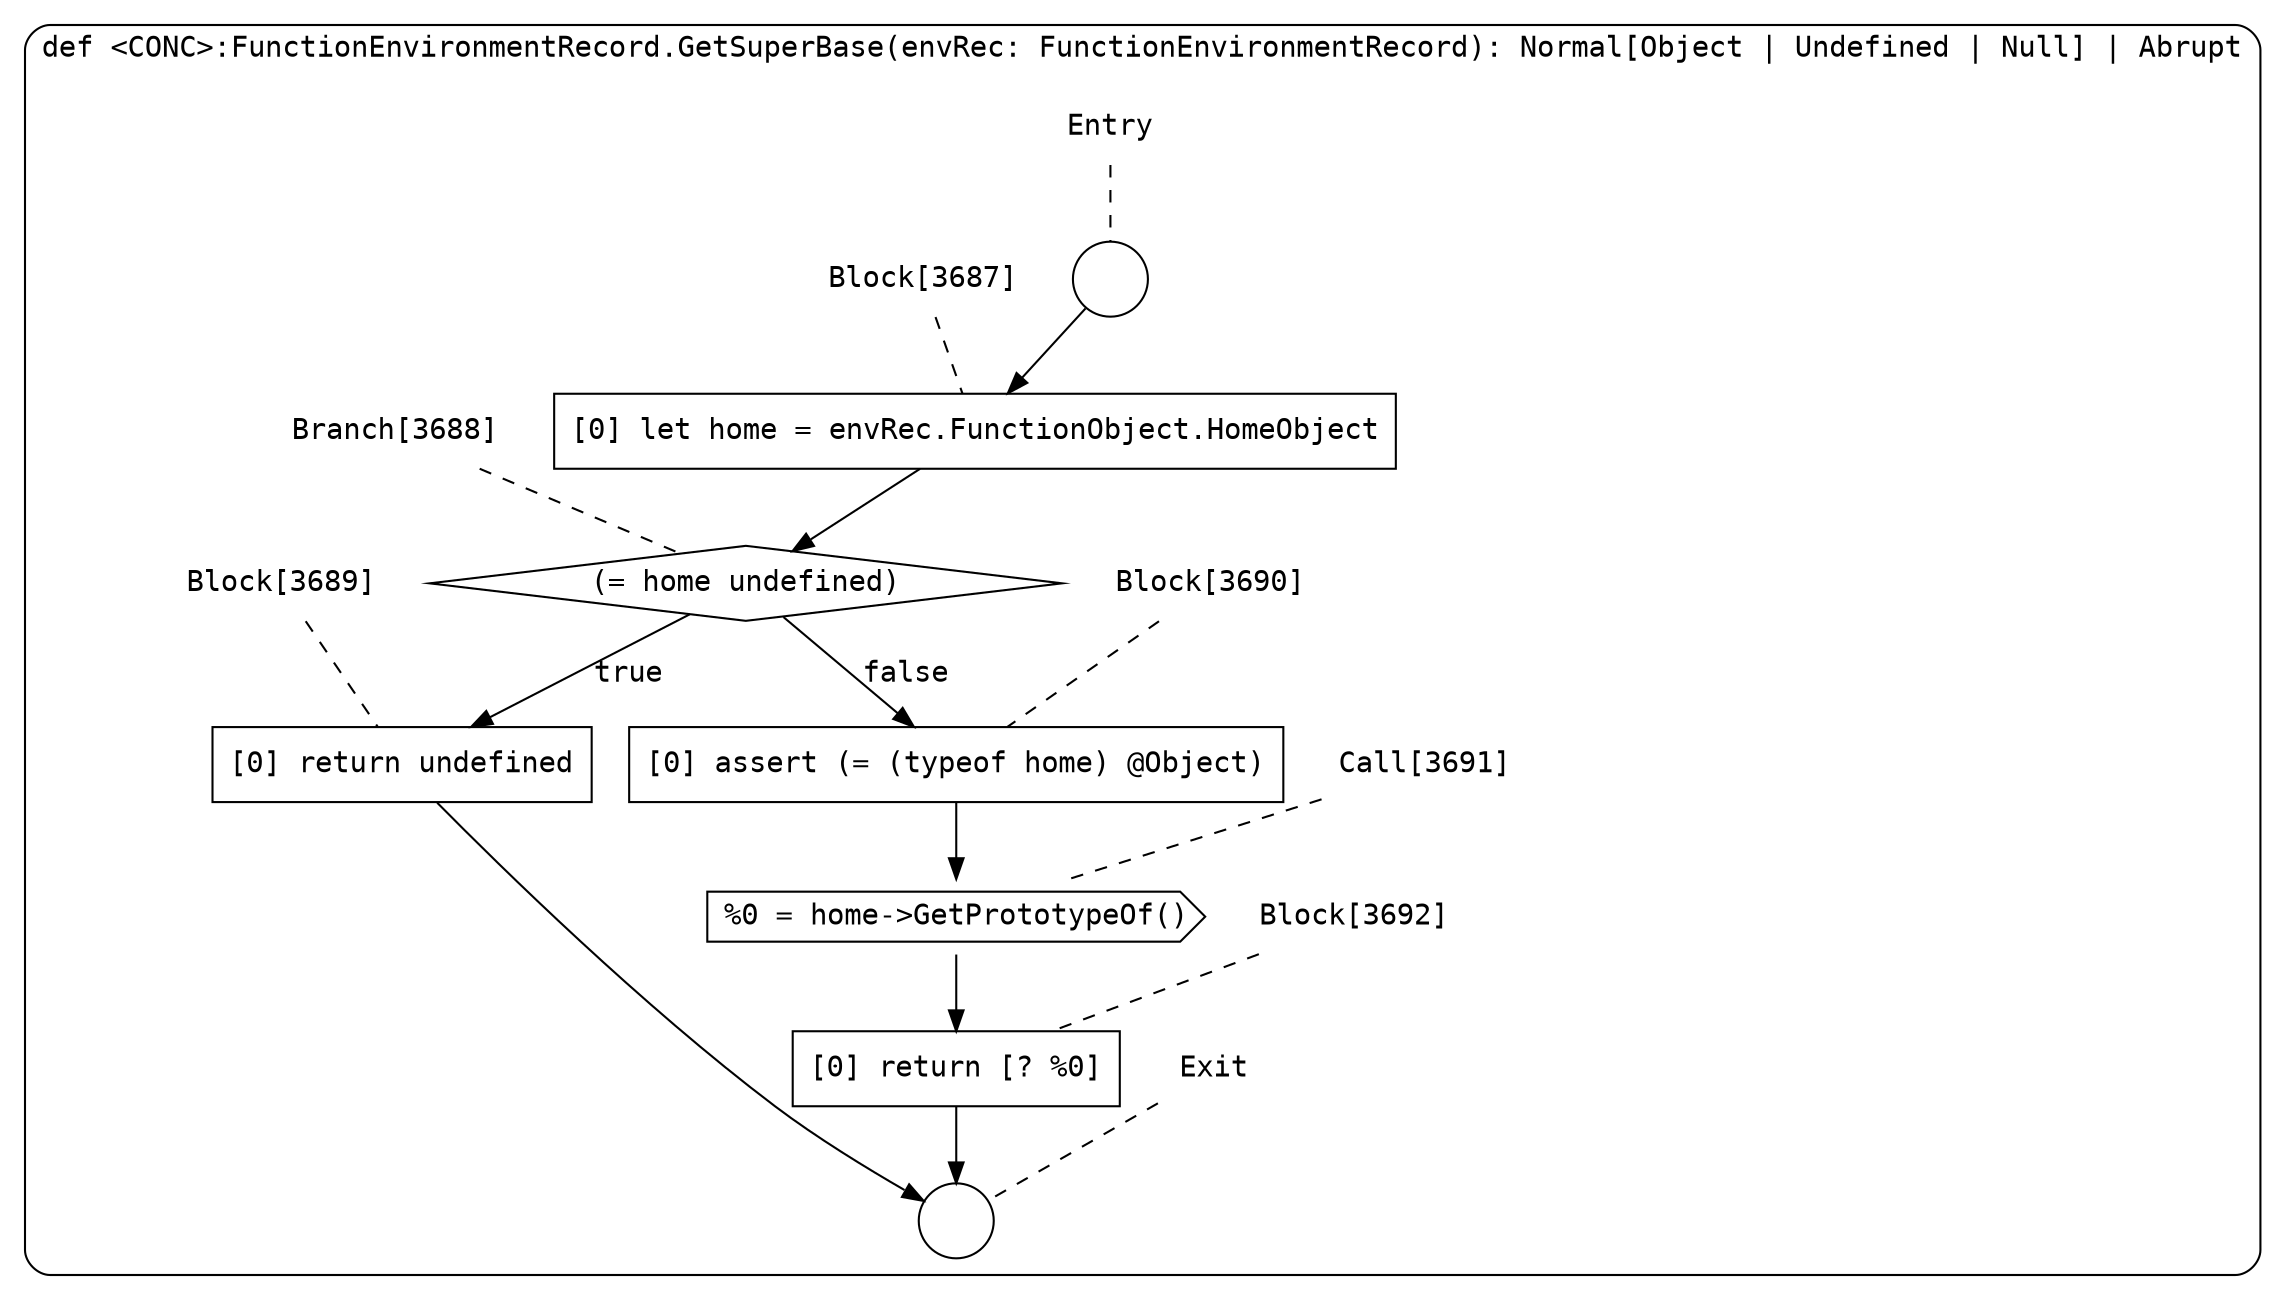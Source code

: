 digraph {
  graph [fontname = "Consolas"]
  node [fontname = "Consolas"]
  edge [fontname = "Consolas"]
  subgraph cluster997 {
    label = "def <CONC>:FunctionEnvironmentRecord.GetSuperBase(envRec: FunctionEnvironmentRecord): Normal[Object | Undefined | Null] | Abrupt"
    style = rounded
    cluster997_entry_name [shape=none, label=<<font color="black">Entry</font>>]
    cluster997_entry_name -> cluster997_entry [arrowhead=none, color="black", style=dashed]
    cluster997_entry [shape=circle label=" " color="black" fillcolor="white" style=filled]
    cluster997_entry -> node3687 [color="black"]
    cluster997_exit_name [shape=none, label=<<font color="black">Exit</font>>]
    cluster997_exit_name -> cluster997_exit [arrowhead=none, color="black", style=dashed]
    cluster997_exit [shape=circle label=" " color="black" fillcolor="white" style=filled]
    node3687_name [shape=none, label=<<font color="black">Block[3687]</font>>]
    node3687_name -> node3687 [arrowhead=none, color="black", style=dashed]
    node3687 [shape=box, label=<<font color="black">[0] let home = envRec.FunctionObject.HomeObject<BR ALIGN="LEFT"/></font>> color="black" fillcolor="white", style=filled]
    node3687 -> node3688 [color="black"]
    node3688_name [shape=none, label=<<font color="black">Branch[3688]</font>>]
    node3688_name -> node3688 [arrowhead=none, color="black", style=dashed]
    node3688 [shape=diamond, label=<<font color="black">(= home undefined)</font>> color="black" fillcolor="white", style=filled]
    node3688 -> node3689 [label=<<font color="black">true</font>> color="black"]
    node3688 -> node3690 [label=<<font color="black">false</font>> color="black"]
    node3689_name [shape=none, label=<<font color="black">Block[3689]</font>>]
    node3689_name -> node3689 [arrowhead=none, color="black", style=dashed]
    node3689 [shape=box, label=<<font color="black">[0] return undefined<BR ALIGN="LEFT"/></font>> color="black" fillcolor="white", style=filled]
    node3689 -> cluster997_exit [color="black"]
    node3690_name [shape=none, label=<<font color="black">Block[3690]</font>>]
    node3690_name -> node3690 [arrowhead=none, color="black", style=dashed]
    node3690 [shape=box, label=<<font color="black">[0] assert (= (typeof home) @Object)<BR ALIGN="LEFT"/></font>> color="black" fillcolor="white", style=filled]
    node3690 -> node3691 [color="black"]
    node3691_name [shape=none, label=<<font color="black">Call[3691]</font>>]
    node3691_name -> node3691 [arrowhead=none, color="black", style=dashed]
    node3691 [shape=cds, label=<<font color="black">%0 = home-&gt;GetPrototypeOf()</font>> color="black" fillcolor="white", style=filled]
    node3691 -> node3692 [color="black"]
    node3692_name [shape=none, label=<<font color="black">Block[3692]</font>>]
    node3692_name -> node3692 [arrowhead=none, color="black", style=dashed]
    node3692 [shape=box, label=<<font color="black">[0] return [? %0]<BR ALIGN="LEFT"/></font>> color="black" fillcolor="white", style=filled]
    node3692 -> cluster997_exit [color="black"]
  }
}